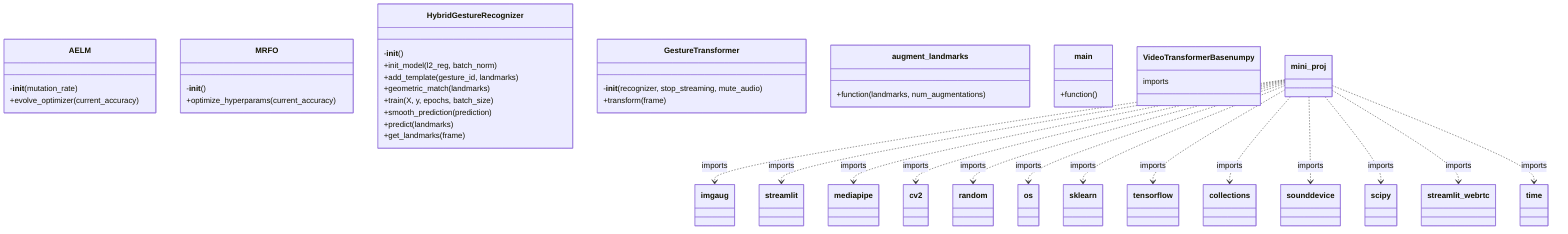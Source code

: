 classDiagram
class AELM {
    -__init__(mutation_rate)
    +evolve_optimizer(current_accuracy)
}
class MRFO {
    -__init__()
    +optimize_hyperparams(current_accuracy)
}
class HybridGestureRecognizer {
    -__init__()
    +init_model(l2_reg, batch_norm)
    +add_template(gesture_id, landmarks)
    +geometric_match(landmarks)
    +train(X, y, epochs, batch_size)
    +smooth_prediction(prediction)
    +predict(landmarks)
    +get_landmarks(frame)
}
class GestureTransformer {
    -__init__(recognizer, stop_streaming, mute_audio)
    +transform(frame)
}
class augment_landmarks {
    +function(landmarks, num_augmentations)
}
class main {
    +function()
}
VideoTransformerBase  numpy : imports
mini_proj ..> imgaug : imports
mini_proj ..> streamlit : imports
mini_proj ..> mediapipe : imports
mini_proj ..> cv2 : imports
mini_proj ..> random : imports
mini_proj ..> os : imports
mini_proj ..> sklearn : imports
mini_proj ..> tensorflow : imports
mini_proj ..> collections : imports
mini_proj ..> sounddevice : imports
mini_proj ..> scipy : imports
mini_proj ..> streamlit_webrtc : imports
mini_proj ..> time : imports